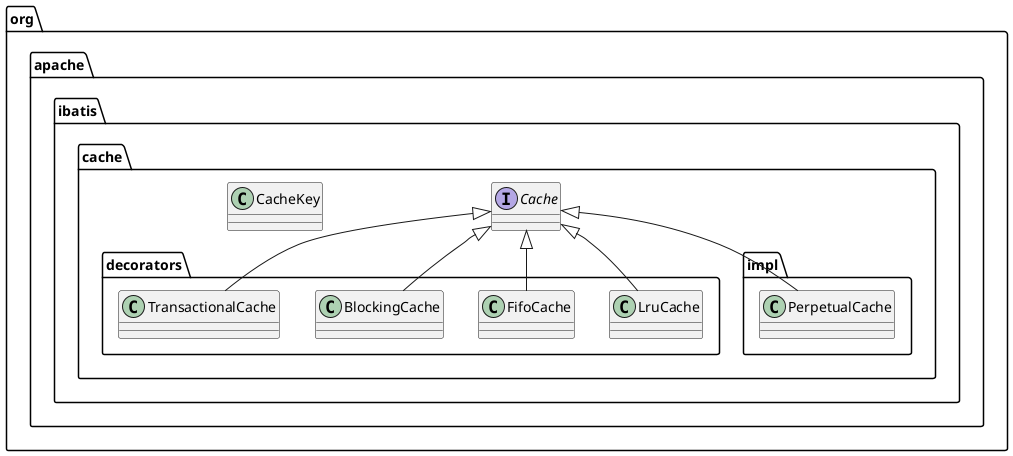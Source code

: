 @startuml
'https://plantuml.com/class-diagram

package org.apache.ibatis.cache <<Folder>> {
  interface Cache
  class CacheKey
}

package org.apache.ibatis.cache.decorators <<Folder>> {
  class LruCache
  class FifoCache
  class BlockingCache
  class TransactionalCache
}

package org.apache.ibatis.cache.impl <<Folder>> {

  class PerpetualCache
}

Cache <|-- LruCache
Cache <|-- FifoCache
Cache <|-- BlockingCache
Cache <|-- PerpetualCache
Cache <|-- TransactionalCache

@enduml